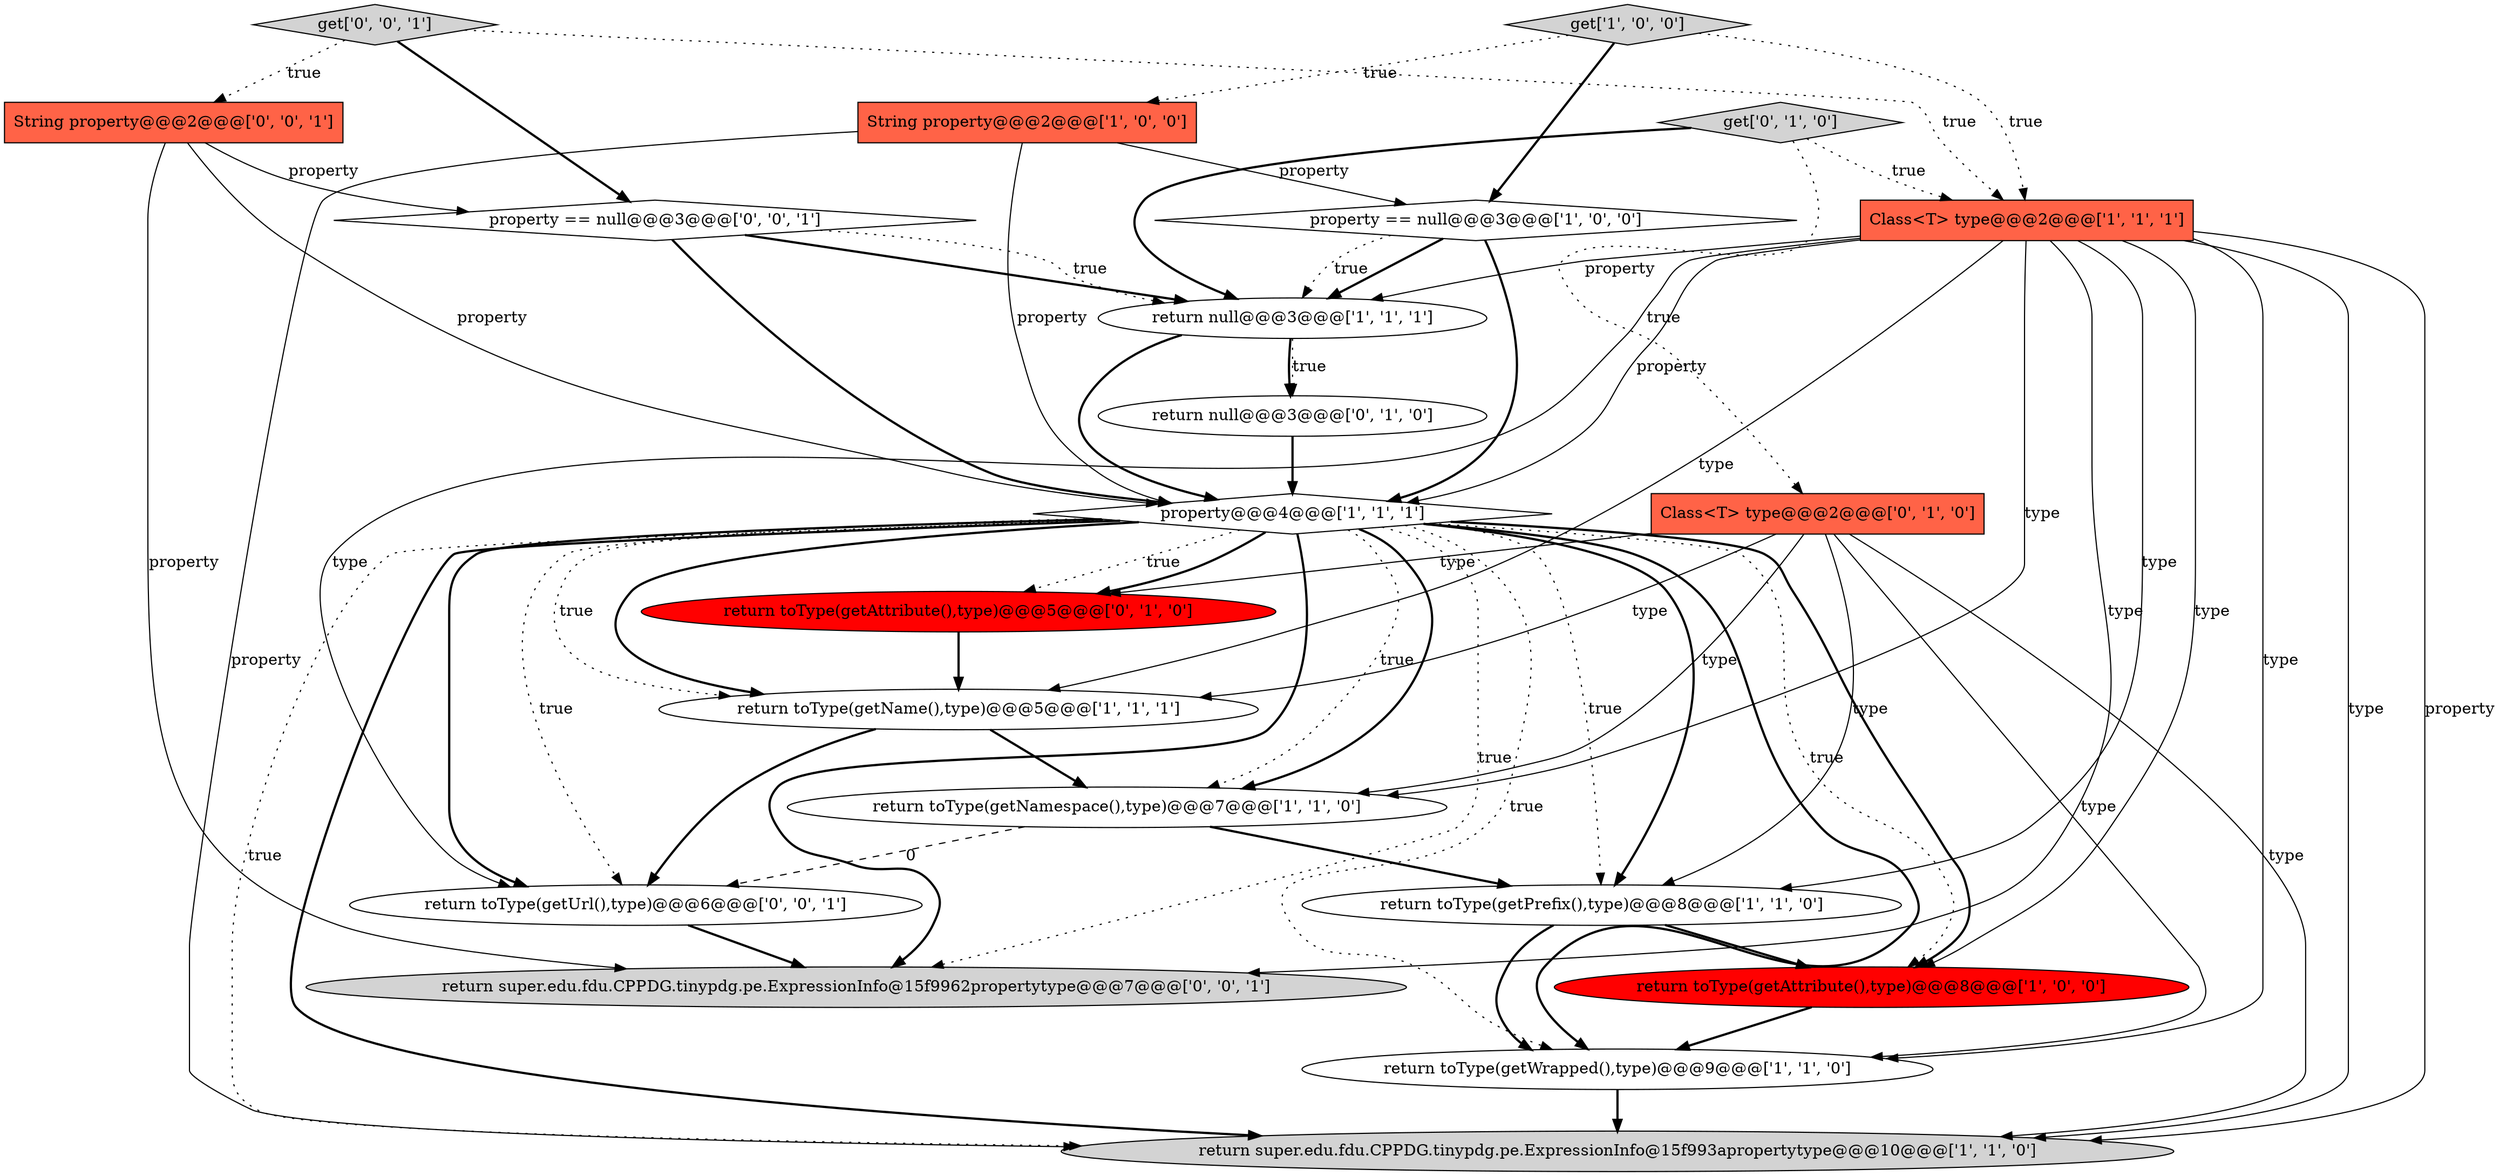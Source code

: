 digraph {
0 [style = filled, label = "String property@@@2@@@['1', '0', '0']", fillcolor = tomato, shape = box image = "AAA0AAABBB1BBB"];
11 [style = filled, label = "return toType(getPrefix(),type)@@@8@@@['1', '1', '0']", fillcolor = white, shape = ellipse image = "AAA0AAABBB1BBB"];
1 [style = filled, label = "return toType(getWrapped(),type)@@@9@@@['1', '1', '0']", fillcolor = white, shape = ellipse image = "AAA0AAABBB1BBB"];
10 [style = filled, label = "property@@@4@@@['1', '1', '1']", fillcolor = white, shape = diamond image = "AAA0AAABBB1BBB"];
3 [style = filled, label = "return toType(getName(),type)@@@5@@@['1', '1', '1']", fillcolor = white, shape = ellipse image = "AAA0AAABBB1BBB"];
19 [style = filled, label = "String property@@@2@@@['0', '0', '1']", fillcolor = tomato, shape = box image = "AAA0AAABBB3BBB"];
5 [style = filled, label = "return super.edu.fdu.CPPDG.tinypdg.pe.ExpressionInfo@15f993apropertytype@@@10@@@['1', '1', '0']", fillcolor = lightgray, shape = ellipse image = "AAA0AAABBB1BBB"];
13 [style = filled, label = "return toType(getAttribute(),type)@@@5@@@['0', '1', '0']", fillcolor = red, shape = ellipse image = "AAA1AAABBB2BBB"];
20 [style = filled, label = "return super.edu.fdu.CPPDG.tinypdg.pe.ExpressionInfo@15f9962propertytype@@@7@@@['0', '0', '1']", fillcolor = lightgray, shape = ellipse image = "AAA0AAABBB3BBB"];
14 [style = filled, label = "return null@@@3@@@['0', '1', '0']", fillcolor = white, shape = ellipse image = "AAA0AAABBB2BBB"];
16 [style = filled, label = "return toType(getUrl(),type)@@@6@@@['0', '0', '1']", fillcolor = white, shape = ellipse image = "AAA0AAABBB3BBB"];
18 [style = filled, label = "get['0', '0', '1']", fillcolor = lightgray, shape = diamond image = "AAA0AAABBB3BBB"];
6 [style = filled, label = "return toType(getNamespace(),type)@@@7@@@['1', '1', '0']", fillcolor = white, shape = ellipse image = "AAA0AAABBB1BBB"];
17 [style = filled, label = "property == null@@@3@@@['0', '0', '1']", fillcolor = white, shape = diamond image = "AAA0AAABBB3BBB"];
7 [style = filled, label = "get['1', '0', '0']", fillcolor = lightgray, shape = diamond image = "AAA0AAABBB1BBB"];
9 [style = filled, label = "Class<T> type@@@2@@@['1', '1', '1']", fillcolor = tomato, shape = box image = "AAA0AAABBB1BBB"];
2 [style = filled, label = "property == null@@@3@@@['1', '0', '0']", fillcolor = white, shape = diamond image = "AAA0AAABBB1BBB"];
4 [style = filled, label = "return null@@@3@@@['1', '1', '1']", fillcolor = white, shape = ellipse image = "AAA0AAABBB1BBB"];
12 [style = filled, label = "Class<T> type@@@2@@@['0', '1', '0']", fillcolor = tomato, shape = box image = "AAA0AAABBB2BBB"];
8 [style = filled, label = "return toType(getAttribute(),type)@@@8@@@['1', '0', '0']", fillcolor = red, shape = ellipse image = "AAA1AAABBB1BBB"];
15 [style = filled, label = "get['0', '1', '0']", fillcolor = lightgray, shape = diamond image = "AAA0AAABBB2BBB"];
1->5 [style = bold, label=""];
9->16 [style = solid, label="type"];
4->10 [style = bold, label=""];
17->10 [style = bold, label=""];
10->8 [style = dotted, label="true"];
10->6 [style = dotted, label="true"];
4->14 [style = bold, label=""];
9->8 [style = solid, label="type"];
9->3 [style = solid, label="type"];
10->20 [style = bold, label=""];
11->1 [style = bold, label=""];
17->4 [style = dotted, label="true"];
18->19 [style = dotted, label="true"];
12->1 [style = solid, label="type"];
10->3 [style = dotted, label="true"];
14->10 [style = bold, label=""];
10->3 [style = bold, label=""];
3->6 [style = bold, label=""];
18->17 [style = bold, label=""];
7->9 [style = dotted, label="true"];
3->16 [style = bold, label=""];
4->14 [style = dotted, label="true"];
7->0 [style = dotted, label="true"];
9->10 [style = solid, label="property"];
9->6 [style = solid, label="type"];
9->5 [style = solid, label="type"];
9->4 [style = solid, label="property"];
12->6 [style = solid, label="type"];
10->5 [style = dotted, label="true"];
2->4 [style = bold, label=""];
2->10 [style = bold, label=""];
10->6 [style = bold, label=""];
15->9 [style = dotted, label="true"];
9->1 [style = solid, label="type"];
12->13 [style = solid, label="type"];
8->1 [style = bold, label=""];
9->20 [style = solid, label="type"];
12->5 [style = solid, label="type"];
6->16 [style = dashed, label="0"];
19->20 [style = solid, label="property"];
12->3 [style = solid, label="type"];
10->5 [style = bold, label=""];
10->8 [style = bold, label=""];
10->13 [style = dotted, label="true"];
10->13 [style = bold, label=""];
10->11 [style = dotted, label="true"];
13->3 [style = bold, label=""];
10->20 [style = dotted, label="true"];
7->2 [style = bold, label=""];
10->16 [style = bold, label=""];
12->11 [style = solid, label="type"];
0->2 [style = solid, label="property"];
18->9 [style = dotted, label="true"];
2->4 [style = dotted, label="true"];
6->11 [style = bold, label=""];
19->17 [style = solid, label="property"];
9->5 [style = solid, label="property"];
15->4 [style = bold, label=""];
19->10 [style = solid, label="property"];
0->10 [style = solid, label="property"];
15->12 [style = dotted, label="true"];
11->8 [style = bold, label=""];
10->1 [style = dotted, label="true"];
9->11 [style = solid, label="type"];
10->1 [style = bold, label=""];
16->20 [style = bold, label=""];
10->16 [style = dotted, label="true"];
0->5 [style = solid, label="property"];
17->4 [style = bold, label=""];
10->11 [style = bold, label=""];
}
